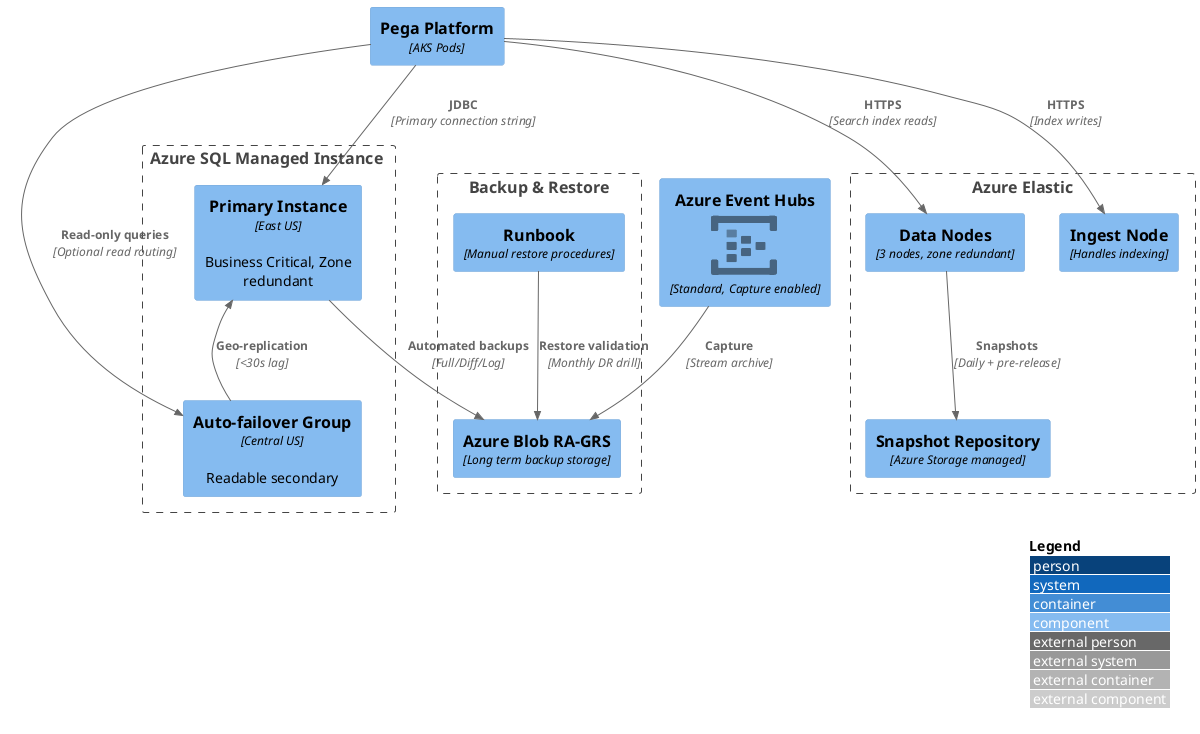 @startuml
!include <azure/AzureCommon>
!include <azure/Databases/AzureSQLManagedInstance>
!include <azure/Analytics/AzureEventHub>
!include <C4/C4_Component>

LAYOUT_WITH_LEGEND()

Boundary(sqlMi, "Azure SQL Managed Instance <$AzureSQLManagedInstance>") {
    Component(primaryMi, "Primary Instance", "East US", "Business Critical, Zone redundant")
    Component(secondaryMi, "Auto-failover Group", "Central US", "Readable secondary")
}

Boundary(backups, "Backup & Restore") {
    Component(backupStorage, "Azure Blob RA-GRS", "Long term backup storage")
    Component(dbaRunbook, "Runbook", "Manual restore procedures")
}

Boundary(elasticCluster, "Azure Elastic") {
    Component(dataNodes, "Data Nodes", "3 nodes, zone redundant")
    Component(ingestNode, "Ingest Node", "Handles indexing")
    Component(snapshotRepo, "Snapshot Repository", "Azure Storage managed")
}

Component(appLayer, "Pega Platform", "AKS Pods")
Component(eventHub, "Azure Event Hubs <$AzureEventHub>", "Standard, Capture enabled")

Rel(appLayer, primaryMi, "JDBC", "Primary connection string")
Rel(appLayer, secondaryMi, "Read-only queries", "Optional read routing")
Rel(primaryMi, backupStorage, "Automated backups", "Full/Diff/Log")
Rel(dbaRunbook, backupStorage, "Restore validation", "Monthly DR drill")
Rel(appLayer, dataNodes, "HTTPS", "Search index reads")
Rel(appLayer, ingestNode, "HTTPS", "Index writes")
Rel(dataNodes, snapshotRepo, "Snapshots", "Daily + pre-release")
Rel(eventHub, backupStorage, "Capture", "Stream archive")

Rel_Back(primaryMi, secondaryMi, "Geo-replication", "<30s lag")

' Legend removed for compatibility with test renderer
@enduml
